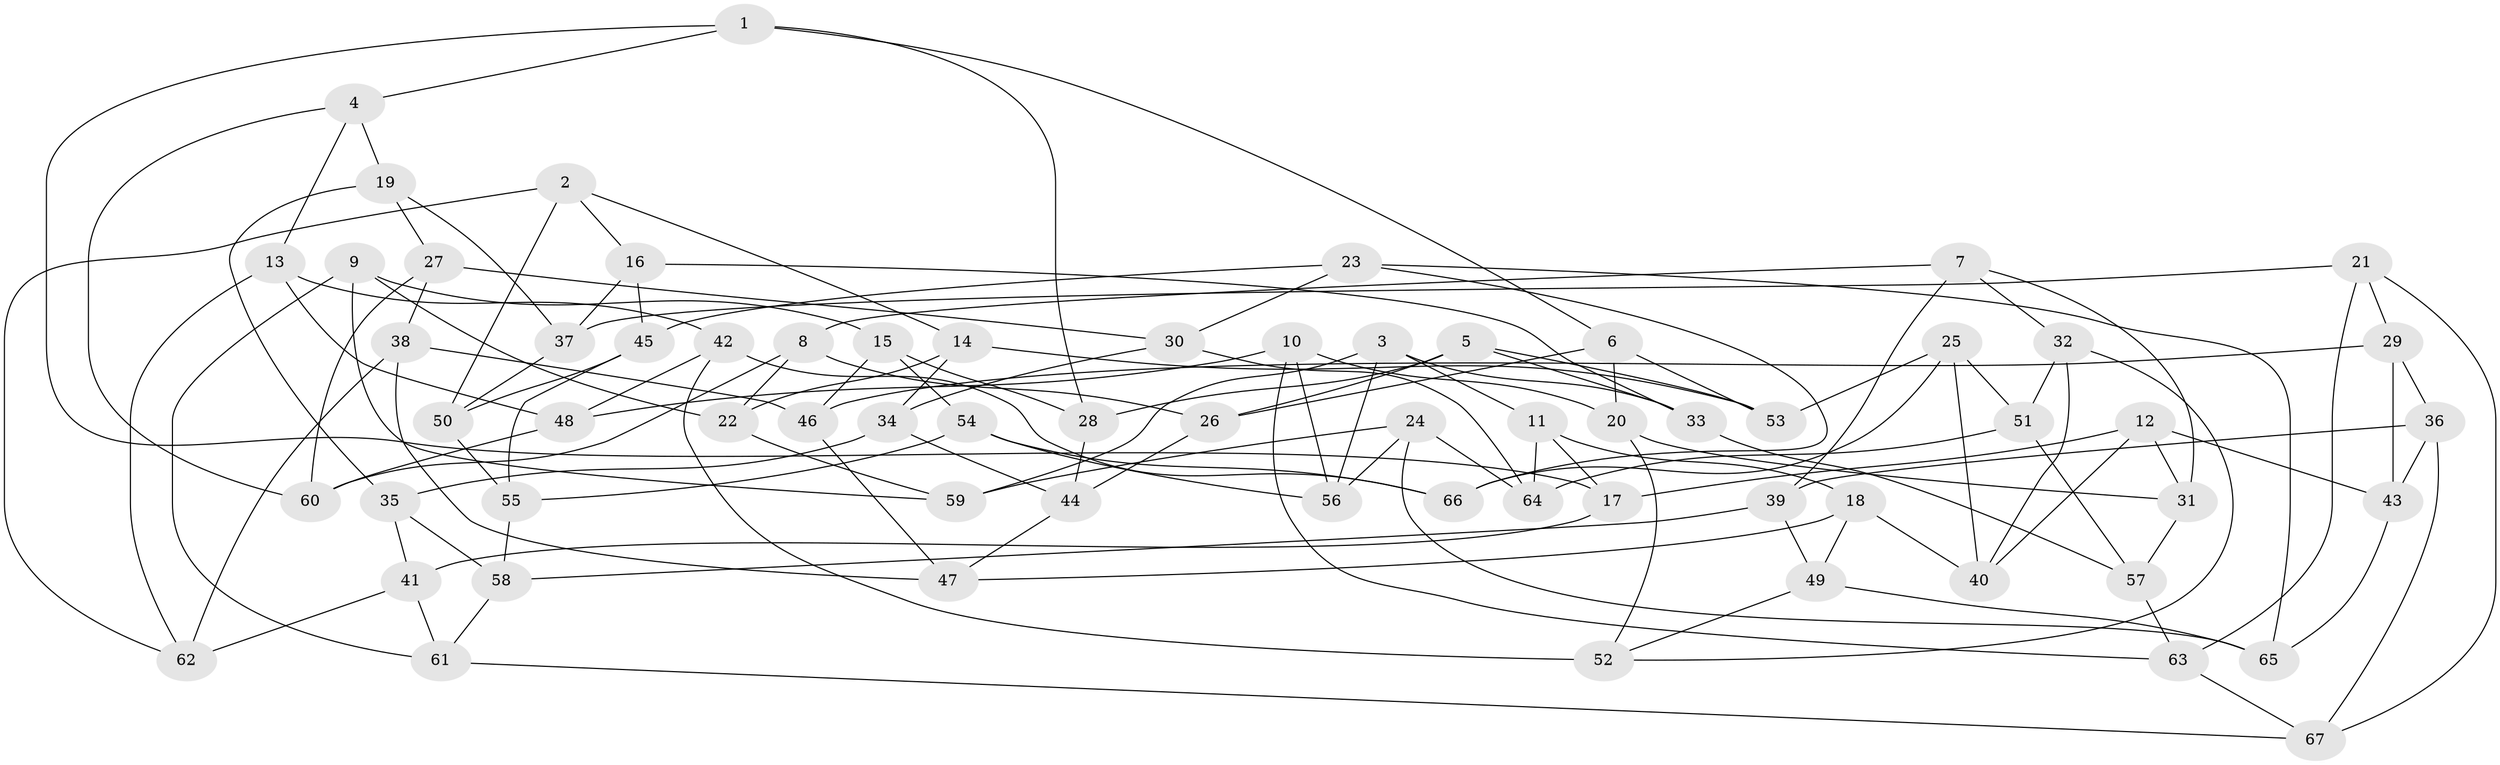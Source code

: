 // Generated by graph-tools (version 1.1) at 2025/26/03/09/25 03:26:52]
// undirected, 67 vertices, 134 edges
graph export_dot {
graph [start="1"]
  node [color=gray90,style=filled];
  1;
  2;
  3;
  4;
  5;
  6;
  7;
  8;
  9;
  10;
  11;
  12;
  13;
  14;
  15;
  16;
  17;
  18;
  19;
  20;
  21;
  22;
  23;
  24;
  25;
  26;
  27;
  28;
  29;
  30;
  31;
  32;
  33;
  34;
  35;
  36;
  37;
  38;
  39;
  40;
  41;
  42;
  43;
  44;
  45;
  46;
  47;
  48;
  49;
  50;
  51;
  52;
  53;
  54;
  55;
  56;
  57;
  58;
  59;
  60;
  61;
  62;
  63;
  64;
  65;
  66;
  67;
  1 -- 4;
  1 -- 17;
  1 -- 28;
  1 -- 6;
  2 -- 14;
  2 -- 50;
  2 -- 16;
  2 -- 62;
  3 -- 11;
  3 -- 56;
  3 -- 59;
  3 -- 33;
  4 -- 13;
  4 -- 19;
  4 -- 60;
  5 -- 28;
  5 -- 53;
  5 -- 33;
  5 -- 26;
  6 -- 26;
  6 -- 20;
  6 -- 53;
  7 -- 39;
  7 -- 31;
  7 -- 32;
  7 -- 8;
  8 -- 26;
  8 -- 60;
  8 -- 22;
  9 -- 61;
  9 -- 59;
  9 -- 22;
  9 -- 15;
  10 -- 56;
  10 -- 20;
  10 -- 48;
  10 -- 63;
  11 -- 18;
  11 -- 17;
  11 -- 64;
  12 -- 43;
  12 -- 31;
  12 -- 17;
  12 -- 40;
  13 -- 48;
  13 -- 42;
  13 -- 62;
  14 -- 34;
  14 -- 53;
  14 -- 22;
  15 -- 54;
  15 -- 28;
  15 -- 46;
  16 -- 33;
  16 -- 45;
  16 -- 37;
  17 -- 41;
  18 -- 47;
  18 -- 40;
  18 -- 49;
  19 -- 27;
  19 -- 37;
  19 -- 35;
  20 -- 52;
  20 -- 31;
  21 -- 37;
  21 -- 29;
  21 -- 63;
  21 -- 67;
  22 -- 59;
  23 -- 30;
  23 -- 65;
  23 -- 45;
  23 -- 66;
  24 -- 64;
  24 -- 56;
  24 -- 65;
  24 -- 59;
  25 -- 40;
  25 -- 66;
  25 -- 51;
  25 -- 53;
  26 -- 44;
  27 -- 38;
  27 -- 30;
  27 -- 60;
  28 -- 44;
  29 -- 46;
  29 -- 43;
  29 -- 36;
  30 -- 34;
  30 -- 64;
  31 -- 57;
  32 -- 40;
  32 -- 51;
  32 -- 52;
  33 -- 57;
  34 -- 35;
  34 -- 44;
  35 -- 58;
  35 -- 41;
  36 -- 43;
  36 -- 39;
  36 -- 67;
  37 -- 50;
  38 -- 47;
  38 -- 46;
  38 -- 62;
  39 -- 49;
  39 -- 58;
  41 -- 62;
  41 -- 61;
  42 -- 48;
  42 -- 66;
  42 -- 52;
  43 -- 65;
  44 -- 47;
  45 -- 50;
  45 -- 55;
  46 -- 47;
  48 -- 60;
  49 -- 65;
  49 -- 52;
  50 -- 55;
  51 -- 57;
  51 -- 64;
  54 -- 55;
  54 -- 66;
  54 -- 56;
  55 -- 58;
  57 -- 63;
  58 -- 61;
  61 -- 67;
  63 -- 67;
}
